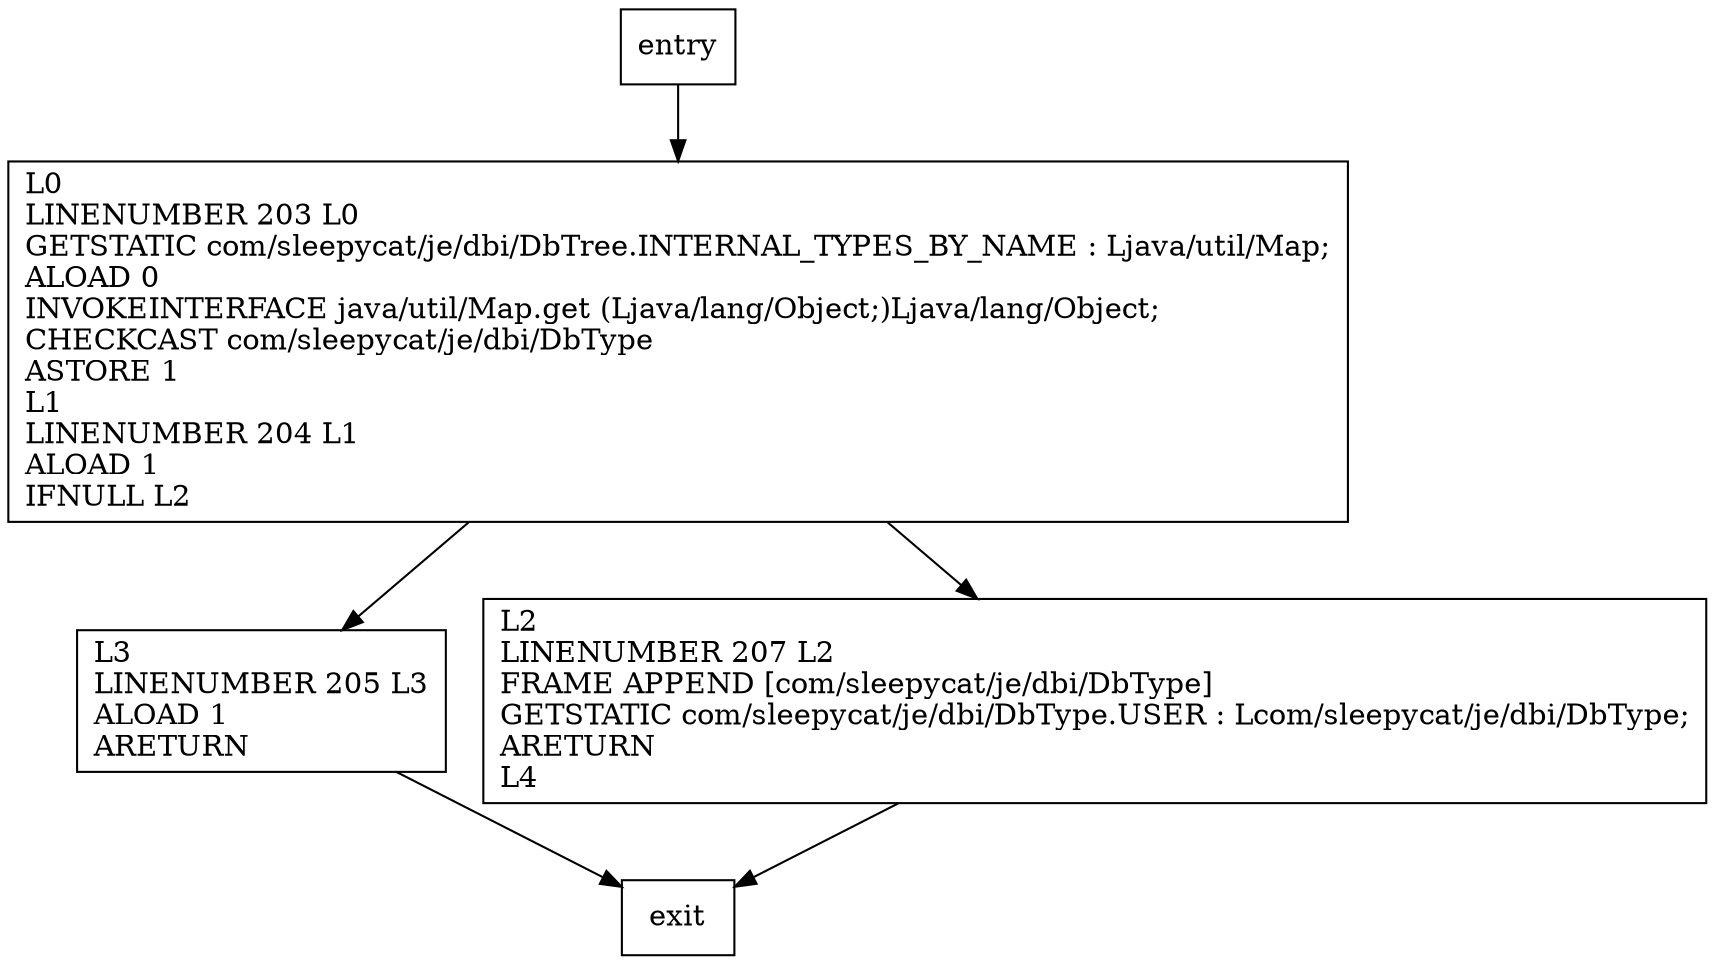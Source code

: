 digraph typeForDbName {
node [shape=record];
155420750 [label="L3\lLINENUMBER 205 L3\lALOAD 1\lARETURN\l"];
598221097 [label="L2\lLINENUMBER 207 L2\lFRAME APPEND [com/sleepycat/je/dbi/DbType]\lGETSTATIC com/sleepycat/je/dbi/DbType.USER : Lcom/sleepycat/je/dbi/DbType;\lARETURN\lL4\l"];
607850827 [label="L0\lLINENUMBER 203 L0\lGETSTATIC com/sleepycat/je/dbi/DbTree.INTERNAL_TYPES_BY_NAME : Ljava/util/Map;\lALOAD 0\lINVOKEINTERFACE java/util/Map.get (Ljava/lang/Object;)Ljava/lang/Object;\lCHECKCAST com/sleepycat/je/dbi/DbType\lASTORE 1\lL1\lLINENUMBER 204 L1\lALOAD 1\lIFNULL L2\l"];
entry;
exit;
entry -> 607850827
155420750 -> exit
598221097 -> exit
607850827 -> 155420750
607850827 -> 598221097
}
